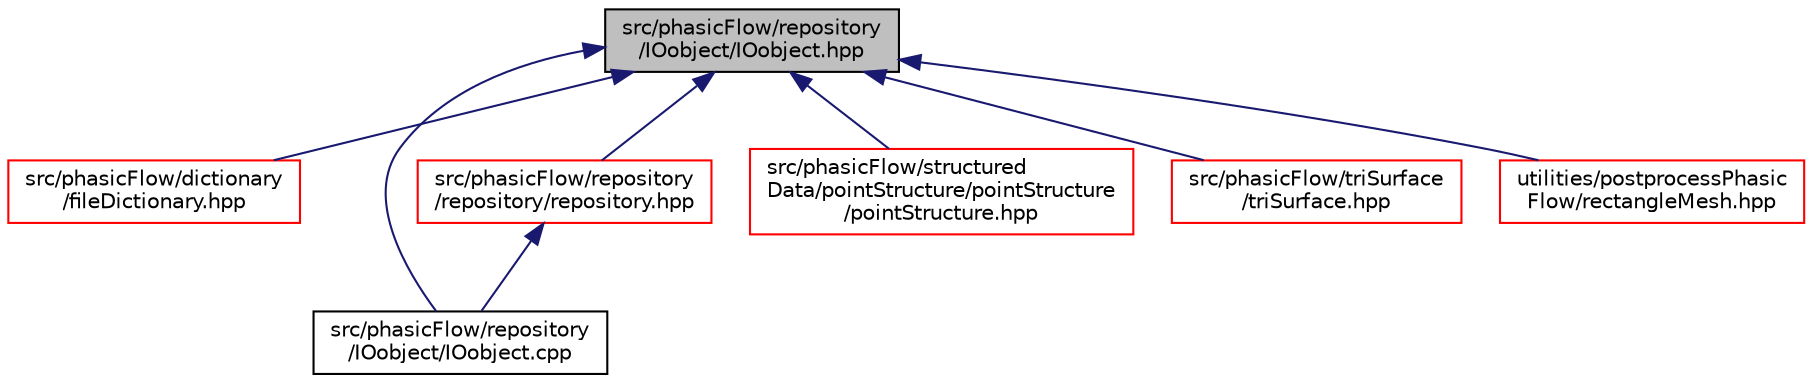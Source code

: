 digraph "src/phasicFlow/repository/IOobject/IOobject.hpp"
{
 // LATEX_PDF_SIZE
  edge [fontname="Helvetica",fontsize="10",labelfontname="Helvetica",labelfontsize="10"];
  node [fontname="Helvetica",fontsize="10",shape=record];
  Node1 [label="src/phasicFlow/repository\l/IOobject/IOobject.hpp",height=0.2,width=0.4,color="black", fillcolor="grey75", style="filled", fontcolor="black",tooltip=" "];
  Node1 -> Node2 [dir="back",color="midnightblue",fontsize="10",style="solid",fontname="Helvetica"];
  Node2 [label="src/phasicFlow/dictionary\l/fileDictionary.hpp",height=0.2,width=0.4,color="red", fillcolor="white", style="filled",URL="$fileDictionary_8hpp.html",tooltip=" "];
  Node1 -> Node160 [dir="back",color="midnightblue",fontsize="10",style="solid",fontname="Helvetica"];
  Node160 [label="src/phasicFlow/repository\l/IOobject/IOobject.cpp",height=0.2,width=0.4,color="black", fillcolor="white", style="filled",URL="$IOobject_8cpp.html",tooltip=" "];
  Node1 -> Node161 [dir="back",color="midnightblue",fontsize="10",style="solid",fontname="Helvetica"];
  Node161 [label="src/phasicFlow/repository\l/repository/repository.hpp",height=0.2,width=0.4,color="red", fillcolor="white", style="filled",URL="$repository_8hpp.html",tooltip=" "];
  Node161 -> Node160 [dir="back",color="midnightblue",fontsize="10",style="solid",fontname="Helvetica"];
  Node1 -> Node90 [dir="back",color="midnightblue",fontsize="10",style="solid",fontname="Helvetica"];
  Node90 [label="src/phasicFlow/structured\lData/pointStructure/pointStructure\l/pointStructure.hpp",height=0.2,width=0.4,color="red", fillcolor="white", style="filled",URL="$pointStructure_8hpp.html",tooltip=" "];
  Node1 -> Node167 [dir="back",color="midnightblue",fontsize="10",style="solid",fontname="Helvetica"];
  Node167 [label="src/phasicFlow/triSurface\l/triSurface.hpp",height=0.2,width=0.4,color="red", fillcolor="white", style="filled",URL="$triSurface_8hpp.html",tooltip=" "];
  Node1 -> Node175 [dir="back",color="midnightblue",fontsize="10",style="solid",fontname="Helvetica"];
  Node175 [label="utilities/postprocessPhasic\lFlow/rectangleMesh.hpp",height=0.2,width=0.4,color="red", fillcolor="white", style="filled",URL="$rectangleMesh_8hpp.html",tooltip=" "];
}
